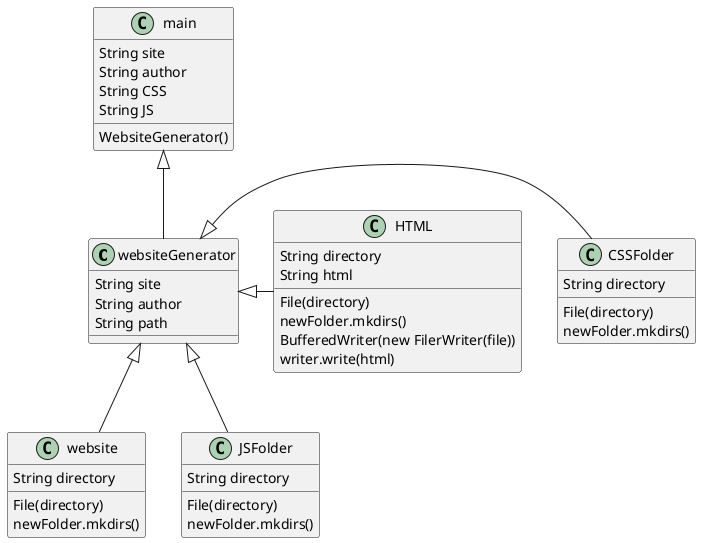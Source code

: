 @startuml
'https://plantuml.com/class-diagram


websiteGenerator <|-- website
websiteGenerator <|-- JSFolder

websiteGenerator <|- CSSFolder
websiteGenerator <|- HTML
main <|-- websiteGenerator

class websiteGenerator{
String site
String author
String path
}

class website {
String directory
File(directory)
newFolder.mkdirs()
}

class JSFolder {
String directory
File(directory)
newFolder.mkdirs()
}

class CSSFolder {
String directory
File(directory)
newFolder.mkdirs()
}

class HTML {
String directory
File(directory)
newFolder.mkdirs()
String html
BufferedWriter(new FilerWriter(file))
writer.write(html)
}

class main{
 String site
 String author
 String CSS
 String JS
 WebsiteGenerator()
}

@enduml